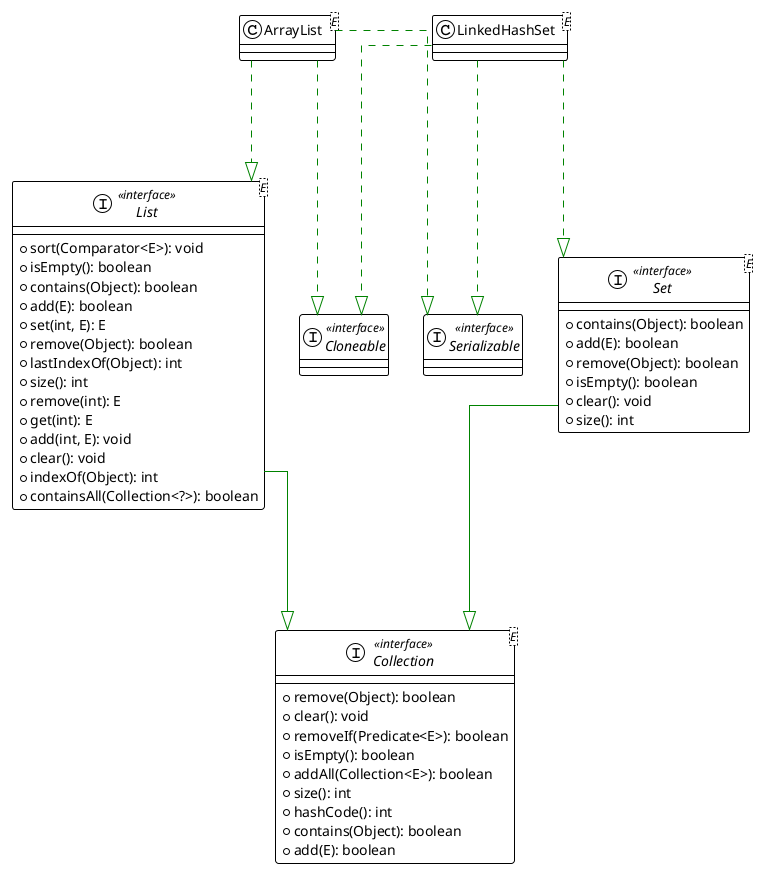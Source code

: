 @startuml

!theme plain
skinparam linetype ortho

class ArrayList<E> {
}
interface Cloneable << interface >>
interface Collection<E> << interface >> {
  + remove(Object): boolean
  + clear(): void
  + removeIf(Predicate<E>): boolean
  + isEmpty(): boolean
  + addAll(Collection<E>): boolean
  + size(): int
  + hashCode(): int
  + contains(Object): boolean
  + add(E): boolean
}
class LinkedHashSet<E> {
}
interface List<E> << interface >> {
  + sort(Comparator<E>): void
  + isEmpty(): boolean
  + contains(Object): boolean
  + add(E): boolean
  + set(int, E): E
  + remove(Object): boolean
  + lastIndexOf(Object): int
  + size(): int
  + remove(int): E
  + get(int): E
  + add(int, E): void
  + clear(): void
  + indexOf(Object): int
  + containsAll(Collection<?>): boolean
}
interface Serializable << interface >>
interface Set<E> << interface >> {
  + contains(Object): boolean
  + add(E): boolean
  + remove(Object): boolean
  + isEmpty(): boolean
  + clear(): void
  + size(): int
}

ArrayList      -[#008200,dashed]--^  Cloneable
ArrayList      -[#008200,dashed]--^  List
ArrayList      -[#008200,dashed]--^  Serializable
LinkedHashSet  -[#008200,dashed]--^  Cloneable
LinkedHashSet  -[#008200,dashed]--^  Serializable
LinkedHashSet  -[#008200,dashed]--^  Set
List           -[#008200,plain]--^  Collection
Set            -[#008200,plain]--^  Collection
@enduml
